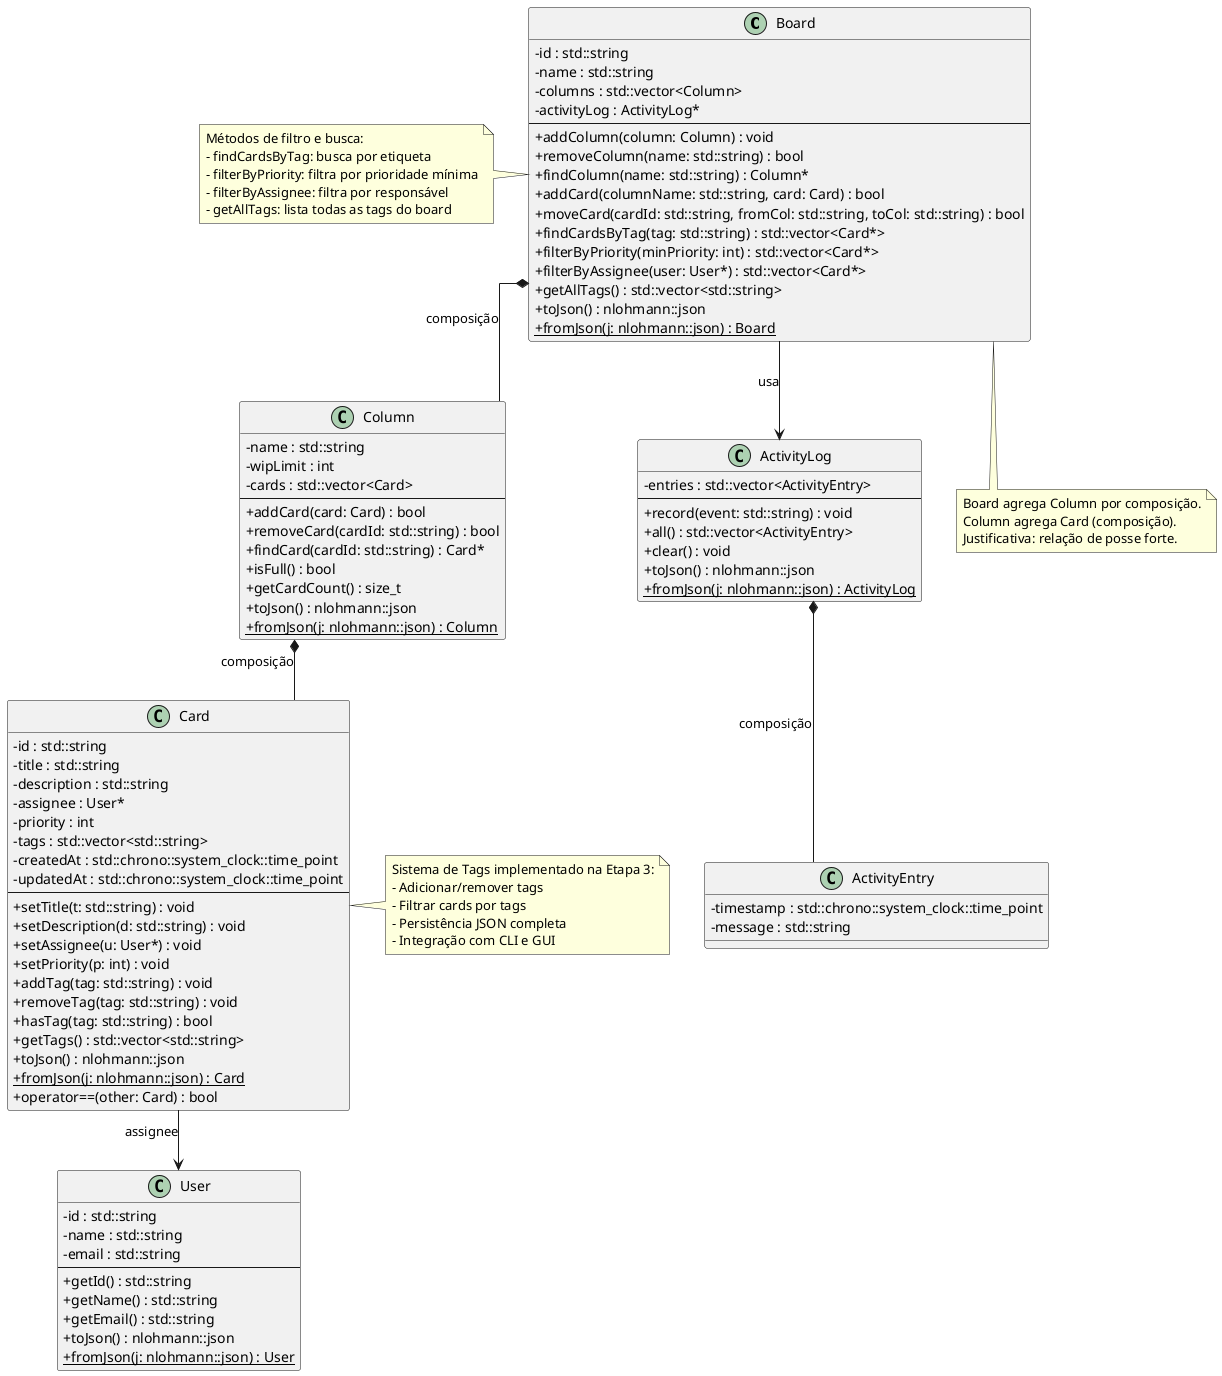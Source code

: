 @startuml class_diagram
skinparam backgroundColor #ffffff
skinparam classAttributeIconSize 0
skinparam shadowing false
skinparam linetype ortho

' =====================
' Classes principais
' =====================
class Board {
  - id : std::string
  - name : std::string
  - columns : std::vector<Column>
  - activityLog : ActivityLog*
  --
  + addColumn(column: Column) : void
  + removeColumn(name: std::string) : bool
  + findColumn(name: std::string) : Column*
  + addCard(columnName: std::string, card: Card) : bool
  + moveCard(cardId: std::string, fromCol: std::string, toCol: std::string) : bool
  + findCardsByTag(tag: std::string) : std::vector<Card*>
  + filterByPriority(minPriority: int) : std::vector<Card*>
  + filterByAssignee(user: User*) : std::vector<Card*>
  + getAllTags() : std::vector<std::string>
  + toJson() : nlohmann::json
  + {static} fromJson(j: nlohmann::json) : Board
}

class Column {
  - name : std::string
  - wipLimit : int
  - cards : std::vector<Card>
  --
  + addCard(card: Card) : bool
  + removeCard(cardId: std::string) : bool
  + findCard(cardId: std::string) : Card*
  + isFull() : bool
  + getCardCount() : size_t
  + toJson() : nlohmann::json
  + {static} fromJson(j: nlohmann::json) : Column
}

class Card {
  - id : std::string
  - title : std::string
  - description : std::string
  - assignee : User*
  - priority : int
  - tags : std::vector<std::string>
  - createdAt : std::chrono::system_clock::time_point
  - updatedAt : std::chrono::system_clock::time_point
  --
  + setTitle(t: std::string) : void
  + setDescription(d: std::string) : void
  + setAssignee(u: User*) : void
  + setPriority(p: int) : void
  + addTag(tag: std::string) : void
  + removeTag(tag: std::string) : void
  + hasTag(tag: std::string) : bool
  + getTags() : std::vector<std::string>
  + toJson() : nlohmann::json
  + {static} fromJson(j: nlohmann::json) : Card
  + operator==(other: Card) : bool
}

class User {
  - id : std::string
  - name : std::string
  - email : std::string
  --
  + getId() : std::string
  + getName() : std::string
  + getEmail() : std::string
  + toJson() : nlohmann::json
  + {static} fromJson(j: nlohmann::json) : User
}

class ActivityLog {
  - entries : std::vector<ActivityEntry>
  --
  + record(event: std::string) : void
  + all() : std::vector<ActivityEntry>
  + clear() : void
  + toJson() : nlohmann::json
  + {static} fromJson(j: nlohmann::json) : ActivityLog
}

class ActivityEntry {
  - timestamp : std::chrono::system_clock::time_point
  - message : std::string
}

' =====================
' Relações
' =====================
Board --> ActivityLog : usa
Board *-- Column : composição
Column *-- Card : composição
Card --> User : assignee
ActivityLog *-- ActivityEntry : composição

note bottom of Board
  Board agrega Column por composição.
  Column agrega Card (composição).
  Justificativa: relação de posse forte.
end note

note right of Card
  Sistema de Tags implementado na Etapa 3:
  - Adicionar/remover tags
  - Filtrar cards por tags
  - Persistência JSON completa
  - Integração com CLI e GUI
end note

note left of Board
  Métodos de filtro e busca:
  - findCardsByTag: busca por etiqueta
  - filterByPriority: filtra por prioridade mínima
  - filterByAssignee: filtra por responsável
  - getAllTags: lista todas as tags do board
end note

@enduml